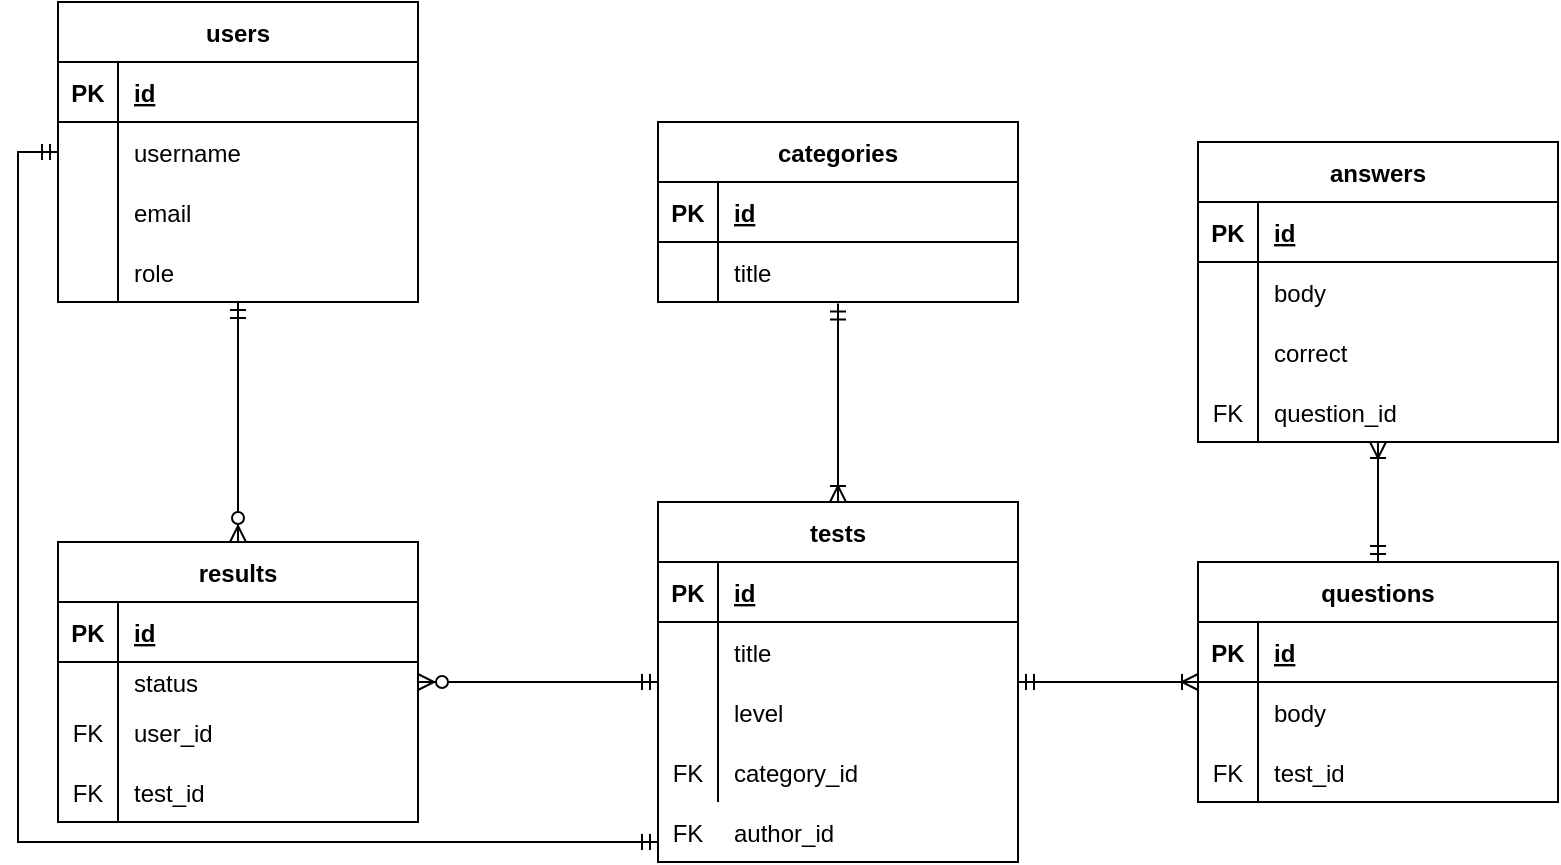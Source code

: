 <mxfile version="20.8.21" type="github"><diagram name="Страница 1" id="8LJyg075j8WQDxBAenj6"><mxGraphModel dx="1600" dy="912" grid="1" gridSize="10" guides="1" tooltips="1" connect="1" arrows="1" fold="1" page="1" pageScale="1" pageWidth="827" pageHeight="1169" math="0" shadow="0"><root><mxCell id="0"/><mxCell id="1" parent="0"/><mxCell id="KKAC5GHVnKBJlfWgo997-3" value="users" style="shape=table;startSize=30;container=1;collapsible=1;childLayout=tableLayout;fixedRows=1;rowLines=0;fontStyle=1;align=center;resizeLast=1;" vertex="1" parent="1"><mxGeometry x="30" y="10" width="180" height="150" as="geometry"/></mxCell><mxCell id="KKAC5GHVnKBJlfWgo997-4" value="" style="shape=tableRow;horizontal=0;startSize=0;swimlaneHead=0;swimlaneBody=0;fillColor=none;collapsible=0;dropTarget=0;points=[[0,0.5],[1,0.5]];portConstraint=eastwest;top=0;left=0;right=0;bottom=1;" vertex="1" parent="KKAC5GHVnKBJlfWgo997-3"><mxGeometry y="30" width="180" height="30" as="geometry"/></mxCell><mxCell id="KKAC5GHVnKBJlfWgo997-5" value="PK" style="shape=partialRectangle;connectable=0;fillColor=none;top=0;left=0;bottom=0;right=0;fontStyle=1;overflow=hidden;" vertex="1" parent="KKAC5GHVnKBJlfWgo997-4"><mxGeometry width="30" height="30" as="geometry"><mxRectangle width="30" height="30" as="alternateBounds"/></mxGeometry></mxCell><mxCell id="KKAC5GHVnKBJlfWgo997-6" value="id" style="shape=partialRectangle;connectable=0;fillColor=none;top=0;left=0;bottom=0;right=0;align=left;spacingLeft=6;fontStyle=5;overflow=hidden;" vertex="1" parent="KKAC5GHVnKBJlfWgo997-4"><mxGeometry x="30" width="150" height="30" as="geometry"><mxRectangle width="150" height="30" as="alternateBounds"/></mxGeometry></mxCell><mxCell id="KKAC5GHVnKBJlfWgo997-7" value="" style="shape=tableRow;horizontal=0;startSize=0;swimlaneHead=0;swimlaneBody=0;fillColor=none;collapsible=0;dropTarget=0;points=[[0,0.5],[1,0.5]];portConstraint=eastwest;top=0;left=0;right=0;bottom=0;" vertex="1" parent="KKAC5GHVnKBJlfWgo997-3"><mxGeometry y="60" width="180" height="30" as="geometry"/></mxCell><mxCell id="KKAC5GHVnKBJlfWgo997-8" value="" style="shape=partialRectangle;connectable=0;fillColor=none;top=0;left=0;bottom=0;right=0;editable=1;overflow=hidden;" vertex="1" parent="KKAC5GHVnKBJlfWgo997-7"><mxGeometry width="30" height="30" as="geometry"><mxRectangle width="30" height="30" as="alternateBounds"/></mxGeometry></mxCell><mxCell id="KKAC5GHVnKBJlfWgo997-9" value="username" style="shape=partialRectangle;connectable=0;fillColor=none;top=0;left=0;bottom=0;right=0;align=left;spacingLeft=6;overflow=hidden;" vertex="1" parent="KKAC5GHVnKBJlfWgo997-7"><mxGeometry x="30" width="150" height="30" as="geometry"><mxRectangle width="150" height="30" as="alternateBounds"/></mxGeometry></mxCell><mxCell id="KKAC5GHVnKBJlfWgo997-10" value="" style="shape=tableRow;horizontal=0;startSize=0;swimlaneHead=0;swimlaneBody=0;fillColor=none;collapsible=0;dropTarget=0;points=[[0,0.5],[1,0.5]];portConstraint=eastwest;top=0;left=0;right=0;bottom=0;" vertex="1" parent="KKAC5GHVnKBJlfWgo997-3"><mxGeometry y="90" width="180" height="30" as="geometry"/></mxCell><mxCell id="KKAC5GHVnKBJlfWgo997-11" value="" style="shape=partialRectangle;connectable=0;fillColor=none;top=0;left=0;bottom=0;right=0;editable=1;overflow=hidden;" vertex="1" parent="KKAC5GHVnKBJlfWgo997-10"><mxGeometry width="30" height="30" as="geometry"><mxRectangle width="30" height="30" as="alternateBounds"/></mxGeometry></mxCell><mxCell id="KKAC5GHVnKBJlfWgo997-12" value="email" style="shape=partialRectangle;connectable=0;fillColor=none;top=0;left=0;bottom=0;right=0;align=left;spacingLeft=6;overflow=hidden;" vertex="1" parent="KKAC5GHVnKBJlfWgo997-10"><mxGeometry x="30" width="150" height="30" as="geometry"><mxRectangle width="150" height="30" as="alternateBounds"/></mxGeometry></mxCell><mxCell id="KKAC5GHVnKBJlfWgo997-13" value="" style="shape=tableRow;horizontal=0;startSize=0;swimlaneHead=0;swimlaneBody=0;fillColor=none;collapsible=0;dropTarget=0;points=[[0,0.5],[1,0.5]];portConstraint=eastwest;top=0;left=0;right=0;bottom=0;" vertex="1" parent="KKAC5GHVnKBJlfWgo997-3"><mxGeometry y="120" width="180" height="30" as="geometry"/></mxCell><mxCell id="KKAC5GHVnKBJlfWgo997-14" value="" style="shape=partialRectangle;connectable=0;fillColor=none;top=0;left=0;bottom=0;right=0;editable=1;overflow=hidden;" vertex="1" parent="KKAC5GHVnKBJlfWgo997-13"><mxGeometry width="30" height="30" as="geometry"><mxRectangle width="30" height="30" as="alternateBounds"/></mxGeometry></mxCell><mxCell id="KKAC5GHVnKBJlfWgo997-15" value="role" style="shape=partialRectangle;connectable=0;fillColor=none;top=0;left=0;bottom=0;right=0;align=left;spacingLeft=6;overflow=hidden;" vertex="1" parent="KKAC5GHVnKBJlfWgo997-13"><mxGeometry x="30" width="150" height="30" as="geometry"><mxRectangle width="150" height="30" as="alternateBounds"/></mxGeometry></mxCell><mxCell id="KKAC5GHVnKBJlfWgo997-37" value="results" style="shape=table;startSize=30;container=1;collapsible=1;childLayout=tableLayout;fixedRows=1;rowLines=0;fontStyle=1;align=center;resizeLast=1;" vertex="1" parent="1"><mxGeometry x="30" y="280" width="180" height="140" as="geometry"/></mxCell><mxCell id="KKAC5GHVnKBJlfWgo997-38" value="" style="shape=tableRow;horizontal=0;startSize=0;swimlaneHead=0;swimlaneBody=0;fillColor=none;collapsible=0;dropTarget=0;points=[[0,0.5],[1,0.5]];portConstraint=eastwest;top=0;left=0;right=0;bottom=1;" vertex="1" parent="KKAC5GHVnKBJlfWgo997-37"><mxGeometry y="30" width="180" height="30" as="geometry"/></mxCell><mxCell id="KKAC5GHVnKBJlfWgo997-39" value="PK" style="shape=partialRectangle;connectable=0;fillColor=none;top=0;left=0;bottom=0;right=0;fontStyle=1;overflow=hidden;" vertex="1" parent="KKAC5GHVnKBJlfWgo997-38"><mxGeometry width="30" height="30" as="geometry"><mxRectangle width="30" height="30" as="alternateBounds"/></mxGeometry></mxCell><mxCell id="KKAC5GHVnKBJlfWgo997-40" value="id" style="shape=partialRectangle;connectable=0;fillColor=none;top=0;left=0;bottom=0;right=0;align=left;spacingLeft=6;fontStyle=5;overflow=hidden;" vertex="1" parent="KKAC5GHVnKBJlfWgo997-38"><mxGeometry x="30" width="150" height="30" as="geometry"><mxRectangle width="150" height="30" as="alternateBounds"/></mxGeometry></mxCell><mxCell id="KKAC5GHVnKBJlfWgo997-47" value="" style="shape=tableRow;horizontal=0;startSize=0;swimlaneHead=0;swimlaneBody=0;fillColor=none;collapsible=0;dropTarget=0;points=[[0,0.5],[1,0.5]];portConstraint=eastwest;top=0;left=0;right=0;bottom=0;" vertex="1" parent="KKAC5GHVnKBJlfWgo997-37"><mxGeometry y="60" width="180" height="20" as="geometry"/></mxCell><mxCell id="KKAC5GHVnKBJlfWgo997-48" value="" style="shape=partialRectangle;connectable=0;fillColor=none;top=0;left=0;bottom=0;right=0;editable=1;overflow=hidden;" vertex="1" parent="KKAC5GHVnKBJlfWgo997-47"><mxGeometry width="30" height="20" as="geometry"><mxRectangle width="30" height="20" as="alternateBounds"/></mxGeometry></mxCell><mxCell id="KKAC5GHVnKBJlfWgo997-49" value="status" style="shape=partialRectangle;connectable=0;fillColor=none;top=0;left=0;bottom=0;right=0;align=left;spacingLeft=6;overflow=hidden;" vertex="1" parent="KKAC5GHVnKBJlfWgo997-47"><mxGeometry x="30" width="150" height="20" as="geometry"><mxRectangle width="150" height="20" as="alternateBounds"/></mxGeometry></mxCell><mxCell id="KKAC5GHVnKBJlfWgo997-44" value="" style="shape=tableRow;horizontal=0;startSize=0;swimlaneHead=0;swimlaneBody=0;fillColor=none;collapsible=0;dropTarget=0;points=[[0,0.5],[1,0.5]];portConstraint=eastwest;top=0;left=0;right=0;bottom=0;" vertex="1" parent="KKAC5GHVnKBJlfWgo997-37"><mxGeometry y="80" width="180" height="30" as="geometry"/></mxCell><mxCell id="KKAC5GHVnKBJlfWgo997-45" value="FK" style="shape=partialRectangle;connectable=0;fillColor=none;top=0;left=0;bottom=0;right=0;editable=1;overflow=hidden;" vertex="1" parent="KKAC5GHVnKBJlfWgo997-44"><mxGeometry width="30" height="30" as="geometry"><mxRectangle width="30" height="30" as="alternateBounds"/></mxGeometry></mxCell><mxCell id="KKAC5GHVnKBJlfWgo997-46" value="user_id" style="shape=partialRectangle;connectable=0;fillColor=none;top=0;left=0;bottom=0;right=0;align=left;spacingLeft=6;overflow=hidden;" vertex="1" parent="KKAC5GHVnKBJlfWgo997-44"><mxGeometry x="30" width="150" height="30" as="geometry"><mxRectangle width="150" height="30" as="alternateBounds"/></mxGeometry></mxCell><mxCell id="KKAC5GHVnKBJlfWgo997-41" value="" style="shape=tableRow;horizontal=0;startSize=0;swimlaneHead=0;swimlaneBody=0;fillColor=none;collapsible=0;dropTarget=0;points=[[0,0.5],[1,0.5]];portConstraint=eastwest;top=0;left=0;right=0;bottom=0;" vertex="1" parent="KKAC5GHVnKBJlfWgo997-37"><mxGeometry y="110" width="180" height="30" as="geometry"/></mxCell><mxCell id="KKAC5GHVnKBJlfWgo997-42" value="FK" style="shape=partialRectangle;connectable=0;fillColor=none;top=0;left=0;bottom=0;right=0;editable=1;overflow=hidden;" vertex="1" parent="KKAC5GHVnKBJlfWgo997-41"><mxGeometry width="30" height="30" as="geometry"><mxRectangle width="30" height="30" as="alternateBounds"/></mxGeometry></mxCell><mxCell id="KKAC5GHVnKBJlfWgo997-43" value="test_id" style="shape=partialRectangle;connectable=0;fillColor=none;top=0;left=0;bottom=0;right=0;align=left;spacingLeft=6;overflow=hidden;" vertex="1" parent="KKAC5GHVnKBJlfWgo997-41"><mxGeometry x="30" width="150" height="30" as="geometry"><mxRectangle width="150" height="30" as="alternateBounds"/></mxGeometry></mxCell><mxCell id="KKAC5GHVnKBJlfWgo997-50" value="categories" style="shape=table;startSize=30;container=1;collapsible=1;childLayout=tableLayout;fixedRows=1;rowLines=0;fontStyle=1;align=center;resizeLast=1;" vertex="1" parent="1"><mxGeometry x="330" y="70" width="180" height="90" as="geometry"/></mxCell><mxCell id="KKAC5GHVnKBJlfWgo997-51" value="" style="shape=tableRow;horizontal=0;startSize=0;swimlaneHead=0;swimlaneBody=0;fillColor=none;collapsible=0;dropTarget=0;points=[[0,0.5],[1,0.5]];portConstraint=eastwest;top=0;left=0;right=0;bottom=1;" vertex="1" parent="KKAC5GHVnKBJlfWgo997-50"><mxGeometry y="30" width="180" height="30" as="geometry"/></mxCell><mxCell id="KKAC5GHVnKBJlfWgo997-52" value="PK" style="shape=partialRectangle;connectable=0;fillColor=none;top=0;left=0;bottom=0;right=0;fontStyle=1;overflow=hidden;" vertex="1" parent="KKAC5GHVnKBJlfWgo997-51"><mxGeometry width="30" height="30" as="geometry"><mxRectangle width="30" height="30" as="alternateBounds"/></mxGeometry></mxCell><mxCell id="KKAC5GHVnKBJlfWgo997-53" value="id" style="shape=partialRectangle;connectable=0;fillColor=none;top=0;left=0;bottom=0;right=0;align=left;spacingLeft=6;fontStyle=5;overflow=hidden;" vertex="1" parent="KKAC5GHVnKBJlfWgo997-51"><mxGeometry x="30" width="150" height="30" as="geometry"><mxRectangle width="150" height="30" as="alternateBounds"/></mxGeometry></mxCell><mxCell id="KKAC5GHVnKBJlfWgo997-54" value="" style="shape=tableRow;horizontal=0;startSize=0;swimlaneHead=0;swimlaneBody=0;fillColor=none;collapsible=0;dropTarget=0;points=[[0,0.5],[1,0.5]];portConstraint=eastwest;top=0;left=0;right=0;bottom=0;" vertex="1" parent="KKAC5GHVnKBJlfWgo997-50"><mxGeometry y="60" width="180" height="30" as="geometry"/></mxCell><mxCell id="KKAC5GHVnKBJlfWgo997-55" value="" style="shape=partialRectangle;connectable=0;fillColor=none;top=0;left=0;bottom=0;right=0;editable=1;overflow=hidden;" vertex="1" parent="KKAC5GHVnKBJlfWgo997-54"><mxGeometry width="30" height="30" as="geometry"><mxRectangle width="30" height="30" as="alternateBounds"/></mxGeometry></mxCell><mxCell id="KKAC5GHVnKBJlfWgo997-56" value="title" style="shape=partialRectangle;connectable=0;fillColor=none;top=0;left=0;bottom=0;right=0;align=left;spacingLeft=6;overflow=hidden;" vertex="1" parent="KKAC5GHVnKBJlfWgo997-54"><mxGeometry x="30" width="150" height="30" as="geometry"><mxRectangle width="150" height="30" as="alternateBounds"/></mxGeometry></mxCell><mxCell id="KKAC5GHVnKBJlfWgo997-64" value="tests" style="shape=table;startSize=30;container=1;collapsible=1;childLayout=tableLayout;fixedRows=1;rowLines=0;fontStyle=1;align=center;resizeLast=1;" vertex="1" parent="1"><mxGeometry x="330" y="260" width="180" height="180" as="geometry"/></mxCell><mxCell id="KKAC5GHVnKBJlfWgo997-65" value="" style="shape=tableRow;horizontal=0;startSize=0;swimlaneHead=0;swimlaneBody=0;fillColor=none;collapsible=0;dropTarget=0;points=[[0,0.5],[1,0.5]];portConstraint=eastwest;top=0;left=0;right=0;bottom=1;" vertex="1" parent="KKAC5GHVnKBJlfWgo997-64"><mxGeometry y="30" width="180" height="30" as="geometry"/></mxCell><mxCell id="KKAC5GHVnKBJlfWgo997-66" value="PK" style="shape=partialRectangle;connectable=0;fillColor=none;top=0;left=0;bottom=0;right=0;fontStyle=1;overflow=hidden;" vertex="1" parent="KKAC5GHVnKBJlfWgo997-65"><mxGeometry width="30" height="30" as="geometry"><mxRectangle width="30" height="30" as="alternateBounds"/></mxGeometry></mxCell><mxCell id="KKAC5GHVnKBJlfWgo997-67" value="id" style="shape=partialRectangle;connectable=0;fillColor=none;top=0;left=0;bottom=0;right=0;align=left;spacingLeft=6;fontStyle=5;overflow=hidden;strokeColor=#000000;" vertex="1" parent="KKAC5GHVnKBJlfWgo997-65"><mxGeometry x="30" width="150" height="30" as="geometry"><mxRectangle width="150" height="30" as="alternateBounds"/></mxGeometry></mxCell><mxCell id="KKAC5GHVnKBJlfWgo997-68" value="" style="shape=tableRow;horizontal=0;startSize=0;swimlaneHead=0;swimlaneBody=0;fillColor=none;collapsible=0;dropTarget=0;points=[[0,0.5],[1,0.5]];portConstraint=eastwest;top=0;left=0;right=0;bottom=0;" vertex="1" parent="KKAC5GHVnKBJlfWgo997-64"><mxGeometry y="60" width="180" height="30" as="geometry"/></mxCell><mxCell id="KKAC5GHVnKBJlfWgo997-69" value="" style="shape=partialRectangle;connectable=0;fillColor=none;top=0;left=0;bottom=0;right=0;editable=1;overflow=hidden;" vertex="1" parent="KKAC5GHVnKBJlfWgo997-68"><mxGeometry width="30" height="30" as="geometry"><mxRectangle width="30" height="30" as="alternateBounds"/></mxGeometry></mxCell><mxCell id="KKAC5GHVnKBJlfWgo997-70" value="title" style="shape=partialRectangle;connectable=0;fillColor=none;top=0;left=0;bottom=0;right=0;align=left;spacingLeft=6;overflow=hidden;" vertex="1" parent="KKAC5GHVnKBJlfWgo997-68"><mxGeometry x="30" width="150" height="30" as="geometry"><mxRectangle width="150" height="30" as="alternateBounds"/></mxGeometry></mxCell><mxCell id="KKAC5GHVnKBJlfWgo997-71" value="" style="shape=tableRow;horizontal=0;startSize=0;swimlaneHead=0;swimlaneBody=0;fillColor=none;collapsible=0;dropTarget=0;points=[[0,0.5],[1,0.5]];portConstraint=eastwest;top=0;left=0;right=0;bottom=0;" vertex="1" parent="KKAC5GHVnKBJlfWgo997-64"><mxGeometry y="90" width="180" height="30" as="geometry"/></mxCell><mxCell id="KKAC5GHVnKBJlfWgo997-72" value="" style="shape=partialRectangle;connectable=0;fillColor=none;top=0;left=0;bottom=0;right=0;editable=1;overflow=hidden;" vertex="1" parent="KKAC5GHVnKBJlfWgo997-71"><mxGeometry width="30" height="30" as="geometry"><mxRectangle width="30" height="30" as="alternateBounds"/></mxGeometry></mxCell><mxCell id="KKAC5GHVnKBJlfWgo997-73" value="level" style="shape=partialRectangle;connectable=0;fillColor=none;top=0;left=0;bottom=0;right=0;align=left;spacingLeft=6;overflow=hidden;" vertex="1" parent="KKAC5GHVnKBJlfWgo997-71"><mxGeometry x="30" width="150" height="30" as="geometry"><mxRectangle width="150" height="30" as="alternateBounds"/></mxGeometry></mxCell><mxCell id="KKAC5GHVnKBJlfWgo997-74" value="" style="shape=tableRow;horizontal=0;startSize=0;swimlaneHead=0;swimlaneBody=0;fillColor=none;collapsible=0;dropTarget=0;points=[[0,0.5],[1,0.5]];portConstraint=eastwest;top=0;left=0;right=0;bottom=0;" vertex="1" parent="KKAC5GHVnKBJlfWgo997-64"><mxGeometry y="120" width="180" height="30" as="geometry"/></mxCell><mxCell id="KKAC5GHVnKBJlfWgo997-75" value="FK" style="shape=partialRectangle;connectable=0;fillColor=none;top=0;left=0;bottom=0;right=0;editable=1;overflow=hidden;" vertex="1" parent="KKAC5GHVnKBJlfWgo997-74"><mxGeometry width="30" height="30" as="geometry"><mxRectangle width="30" height="30" as="alternateBounds"/></mxGeometry></mxCell><mxCell id="KKAC5GHVnKBJlfWgo997-76" value="category_id" style="shape=partialRectangle;connectable=0;fillColor=none;top=0;left=0;bottom=0;right=0;align=left;spacingLeft=6;overflow=hidden;" vertex="1" parent="KKAC5GHVnKBJlfWgo997-74"><mxGeometry x="30" width="150" height="30" as="geometry"><mxRectangle width="150" height="30" as="alternateBounds"/></mxGeometry></mxCell><mxCell id="KKAC5GHVnKBJlfWgo997-92" value="author_id" style="shape=partialRectangle;connectable=0;fillColor=none;top=0;left=0;bottom=0;right=0;align=left;spacingLeft=6;overflow=hidden;strokeColor=default;" vertex="1" parent="1"><mxGeometry x="360" y="410" width="150" height="30" as="geometry"><mxRectangle width="150" height="30" as="alternateBounds"/></mxGeometry></mxCell><mxCell id="KKAC5GHVnKBJlfWgo997-91" value="FK" style="shape=partialRectangle;connectable=0;fillColor=none;top=0;left=0;bottom=0;right=0;editable=1;overflow=hidden;" vertex="1" parent="1"><mxGeometry x="330" y="410" width="30" height="30" as="geometry"><mxRectangle width="30" height="30" as="alternateBounds"/></mxGeometry></mxCell><mxCell id="KKAC5GHVnKBJlfWgo997-96" value="questions" style="shape=table;startSize=30;container=1;collapsible=1;childLayout=tableLayout;fixedRows=1;rowLines=0;fontStyle=1;align=center;resizeLast=1;strokeColor=#000000;" vertex="1" parent="1"><mxGeometry x="600" y="290" width="180" height="120" as="geometry"/></mxCell><mxCell id="KKAC5GHVnKBJlfWgo997-97" value="" style="shape=tableRow;horizontal=0;startSize=0;swimlaneHead=0;swimlaneBody=0;fillColor=none;collapsible=0;dropTarget=0;points=[[0,0.5],[1,0.5]];portConstraint=eastwest;top=0;left=0;right=0;bottom=1;strokeColor=#000000;" vertex="1" parent="KKAC5GHVnKBJlfWgo997-96"><mxGeometry y="30" width="180" height="30" as="geometry"/></mxCell><mxCell id="KKAC5GHVnKBJlfWgo997-98" value="PK" style="shape=partialRectangle;connectable=0;fillColor=none;top=0;left=0;bottom=0;right=0;fontStyle=1;overflow=hidden;strokeColor=#000000;" vertex="1" parent="KKAC5GHVnKBJlfWgo997-97"><mxGeometry width="30" height="30" as="geometry"><mxRectangle width="30" height="30" as="alternateBounds"/></mxGeometry></mxCell><mxCell id="KKAC5GHVnKBJlfWgo997-99" value="id" style="shape=partialRectangle;connectable=0;fillColor=none;top=0;left=0;bottom=0;right=0;align=left;spacingLeft=6;fontStyle=5;overflow=hidden;strokeColor=#000000;" vertex="1" parent="KKAC5GHVnKBJlfWgo997-97"><mxGeometry x="30" width="150" height="30" as="geometry"><mxRectangle width="150" height="30" as="alternateBounds"/></mxGeometry></mxCell><mxCell id="KKAC5GHVnKBJlfWgo997-100" value="" style="shape=tableRow;horizontal=0;startSize=0;swimlaneHead=0;swimlaneBody=0;fillColor=none;collapsible=0;dropTarget=0;points=[[0,0.5],[1,0.5]];portConstraint=eastwest;top=0;left=0;right=0;bottom=0;strokeColor=#000000;" vertex="1" parent="KKAC5GHVnKBJlfWgo997-96"><mxGeometry y="60" width="180" height="30" as="geometry"/></mxCell><mxCell id="KKAC5GHVnKBJlfWgo997-101" value="" style="shape=partialRectangle;connectable=0;fillColor=none;top=0;left=0;bottom=0;right=0;editable=1;overflow=hidden;strokeColor=#000000;" vertex="1" parent="KKAC5GHVnKBJlfWgo997-100"><mxGeometry width="30" height="30" as="geometry"><mxRectangle width="30" height="30" as="alternateBounds"/></mxGeometry></mxCell><mxCell id="KKAC5GHVnKBJlfWgo997-102" value="body" style="shape=partialRectangle;connectable=0;fillColor=none;top=0;left=0;bottom=0;right=0;align=left;spacingLeft=6;overflow=hidden;strokeColor=#000000;" vertex="1" parent="KKAC5GHVnKBJlfWgo997-100"><mxGeometry x="30" width="150" height="30" as="geometry"><mxRectangle width="150" height="30" as="alternateBounds"/></mxGeometry></mxCell><mxCell id="KKAC5GHVnKBJlfWgo997-103" value="" style="shape=tableRow;horizontal=0;startSize=0;swimlaneHead=0;swimlaneBody=0;fillColor=none;collapsible=0;dropTarget=0;points=[[0,0.5],[1,0.5]];portConstraint=eastwest;top=0;left=0;right=0;bottom=0;strokeColor=#000000;" vertex="1" parent="KKAC5GHVnKBJlfWgo997-96"><mxGeometry y="90" width="180" height="30" as="geometry"/></mxCell><mxCell id="KKAC5GHVnKBJlfWgo997-104" value="FK" style="shape=partialRectangle;connectable=0;fillColor=none;top=0;left=0;bottom=0;right=0;editable=1;overflow=hidden;strokeColor=#000000;" vertex="1" parent="KKAC5GHVnKBJlfWgo997-103"><mxGeometry width="30" height="30" as="geometry"><mxRectangle width="30" height="30" as="alternateBounds"/></mxGeometry></mxCell><mxCell id="KKAC5GHVnKBJlfWgo997-105" value="test_id" style="shape=partialRectangle;connectable=0;fillColor=none;top=0;left=0;bottom=0;right=0;align=left;spacingLeft=6;overflow=hidden;strokeColor=#000000;" vertex="1" parent="KKAC5GHVnKBJlfWgo997-103"><mxGeometry x="30" width="150" height="30" as="geometry"><mxRectangle width="150" height="30" as="alternateBounds"/></mxGeometry></mxCell><mxCell id="KKAC5GHVnKBJlfWgo997-109" value="answers" style="shape=table;startSize=30;container=1;collapsible=1;childLayout=tableLayout;fixedRows=1;rowLines=0;fontStyle=1;align=center;resizeLast=1;strokeColor=#000000;" vertex="1" parent="1"><mxGeometry x="600" y="80" width="180" height="150" as="geometry"/></mxCell><mxCell id="KKAC5GHVnKBJlfWgo997-110" value="" style="shape=tableRow;horizontal=0;startSize=0;swimlaneHead=0;swimlaneBody=0;fillColor=none;collapsible=0;dropTarget=0;points=[[0,0.5],[1,0.5]];portConstraint=eastwest;top=0;left=0;right=0;bottom=1;strokeColor=#000000;" vertex="1" parent="KKAC5GHVnKBJlfWgo997-109"><mxGeometry y="30" width="180" height="30" as="geometry"/></mxCell><mxCell id="KKAC5GHVnKBJlfWgo997-111" value="PK" style="shape=partialRectangle;connectable=0;fillColor=none;top=0;left=0;bottom=0;right=0;fontStyle=1;overflow=hidden;strokeColor=#000000;" vertex="1" parent="KKAC5GHVnKBJlfWgo997-110"><mxGeometry width="30" height="30" as="geometry"><mxRectangle width="30" height="30" as="alternateBounds"/></mxGeometry></mxCell><mxCell id="KKAC5GHVnKBJlfWgo997-112" value="id" style="shape=partialRectangle;connectable=0;fillColor=none;top=0;left=0;bottom=0;right=0;align=left;spacingLeft=6;fontStyle=5;overflow=hidden;strokeColor=#000000;" vertex="1" parent="KKAC5GHVnKBJlfWgo997-110"><mxGeometry x="30" width="150" height="30" as="geometry"><mxRectangle width="150" height="30" as="alternateBounds"/></mxGeometry></mxCell><mxCell id="KKAC5GHVnKBJlfWgo997-113" value="" style="shape=tableRow;horizontal=0;startSize=0;swimlaneHead=0;swimlaneBody=0;fillColor=none;collapsible=0;dropTarget=0;points=[[0,0.5],[1,0.5]];portConstraint=eastwest;top=0;left=0;right=0;bottom=0;strokeColor=#000000;" vertex="1" parent="KKAC5GHVnKBJlfWgo997-109"><mxGeometry y="60" width="180" height="30" as="geometry"/></mxCell><mxCell id="KKAC5GHVnKBJlfWgo997-114" value="" style="shape=partialRectangle;connectable=0;fillColor=none;top=0;left=0;bottom=0;right=0;editable=1;overflow=hidden;strokeColor=#000000;" vertex="1" parent="KKAC5GHVnKBJlfWgo997-113"><mxGeometry width="30" height="30" as="geometry"><mxRectangle width="30" height="30" as="alternateBounds"/></mxGeometry></mxCell><mxCell id="KKAC5GHVnKBJlfWgo997-115" value="body" style="shape=partialRectangle;connectable=0;fillColor=none;top=0;left=0;bottom=0;right=0;align=left;spacingLeft=6;overflow=hidden;strokeColor=#000000;" vertex="1" parent="KKAC5GHVnKBJlfWgo997-113"><mxGeometry x="30" width="150" height="30" as="geometry"><mxRectangle width="150" height="30" as="alternateBounds"/></mxGeometry></mxCell><mxCell id="KKAC5GHVnKBJlfWgo997-116" value="" style="shape=tableRow;horizontal=0;startSize=0;swimlaneHead=0;swimlaneBody=0;fillColor=none;collapsible=0;dropTarget=0;points=[[0,0.5],[1,0.5]];portConstraint=eastwest;top=0;left=0;right=0;bottom=0;strokeColor=#000000;" vertex="1" parent="KKAC5GHVnKBJlfWgo997-109"><mxGeometry y="90" width="180" height="30" as="geometry"/></mxCell><mxCell id="KKAC5GHVnKBJlfWgo997-117" value="" style="shape=partialRectangle;connectable=0;fillColor=none;top=0;left=0;bottom=0;right=0;editable=1;overflow=hidden;strokeColor=#000000;" vertex="1" parent="KKAC5GHVnKBJlfWgo997-116"><mxGeometry width="30" height="30" as="geometry"><mxRectangle width="30" height="30" as="alternateBounds"/></mxGeometry></mxCell><mxCell id="KKAC5GHVnKBJlfWgo997-118" value="correct" style="shape=partialRectangle;connectable=0;fillColor=none;top=0;left=0;bottom=0;right=0;align=left;spacingLeft=6;overflow=hidden;strokeColor=#000000;" vertex="1" parent="KKAC5GHVnKBJlfWgo997-116"><mxGeometry x="30" width="150" height="30" as="geometry"><mxRectangle width="150" height="30" as="alternateBounds"/></mxGeometry></mxCell><mxCell id="KKAC5GHVnKBJlfWgo997-119" value="" style="shape=tableRow;horizontal=0;startSize=0;swimlaneHead=0;swimlaneBody=0;fillColor=none;collapsible=0;dropTarget=0;points=[[0,0.5],[1,0.5]];portConstraint=eastwest;top=0;left=0;right=0;bottom=0;strokeColor=#000000;" vertex="1" parent="KKAC5GHVnKBJlfWgo997-109"><mxGeometry y="120" width="180" height="30" as="geometry"/></mxCell><mxCell id="KKAC5GHVnKBJlfWgo997-120" value="FK" style="shape=partialRectangle;connectable=0;fillColor=none;top=0;left=0;bottom=0;right=0;editable=1;overflow=hidden;strokeColor=#000000;" vertex="1" parent="KKAC5GHVnKBJlfWgo997-119"><mxGeometry width="30" height="30" as="geometry"><mxRectangle width="30" height="30" as="alternateBounds"/></mxGeometry></mxCell><mxCell id="KKAC5GHVnKBJlfWgo997-121" value="question_id" style="shape=partialRectangle;connectable=0;fillColor=none;top=0;left=0;bottom=0;right=0;align=left;spacingLeft=6;overflow=hidden;strokeColor=#000000;" vertex="1" parent="KKAC5GHVnKBJlfWgo997-119"><mxGeometry x="30" width="150" height="30" as="geometry"><mxRectangle width="150" height="30" as="alternateBounds"/></mxGeometry></mxCell><mxCell id="KKAC5GHVnKBJlfWgo997-123" value="" style="fontSize=12;html=1;endArrow=ERoneToMany;startArrow=ERmandOne;rounded=0;edgeStyle=orthogonalEdgeStyle;entryX=0.5;entryY=0;entryDx=0;entryDy=0;exitX=0.5;exitY=1.024;exitDx=0;exitDy=0;exitPerimeter=0;" edge="1" parent="1" source="KKAC5GHVnKBJlfWgo997-54" target="KKAC5GHVnKBJlfWgo997-64"><mxGeometry width="100" height="100" relative="1" as="geometry"><mxPoint x="420" y="170" as="sourcePoint"/><mxPoint x="566" y="240" as="targetPoint"/></mxGeometry></mxCell><mxCell id="KKAC5GHVnKBJlfWgo997-127" value="" style="edgeStyle=orthogonalEdgeStyle;fontSize=12;html=1;endArrow=ERmandOne;startArrow=ERmandOne;rounded=0;entryX=0;entryY=0.5;entryDx=0;entryDy=0;" edge="1" parent="1" target="KKAC5GHVnKBJlfWgo997-7"><mxGeometry width="100" height="100" relative="1" as="geometry"><mxPoint x="330" y="430" as="sourcePoint"/><mxPoint x="-1.776e-15" y="80" as="targetPoint"/><Array as="points"><mxPoint x="10.0" y="430"/><mxPoint x="10.0" y="85"/></Array></mxGeometry></mxCell><mxCell id="KKAC5GHVnKBJlfWgo997-128" value="" style="edgeStyle=entityRelationEdgeStyle;fontSize=12;html=1;endArrow=ERoneToMany;startArrow=ERmandOne;rounded=0;" edge="1" parent="1" source="KKAC5GHVnKBJlfWgo997-64" target="KKAC5GHVnKBJlfWgo997-96"><mxGeometry width="100" height="100" relative="1" as="geometry"><mxPoint x="490" y="610" as="sourcePoint"/><mxPoint x="590" y="510" as="targetPoint"/></mxGeometry></mxCell><mxCell id="KKAC5GHVnKBJlfWgo997-129" value="" style="fontSize=12;html=1;endArrow=ERoneToMany;startArrow=ERmandOne;rounded=0;" edge="1" parent="1"><mxGeometry width="100" height="100" relative="1" as="geometry"><mxPoint x="690" y="290" as="sourcePoint"/><mxPoint x="690" y="230" as="targetPoint"/></mxGeometry></mxCell><mxCell id="KKAC5GHVnKBJlfWgo997-130" value="" style="fontSize=12;html=1;endArrow=ERzeroToMany;startArrow=ERmandOne;rounded=0;entryX=0.5;entryY=0;entryDx=0;entryDy=0;" edge="1" parent="1" target="KKAC5GHVnKBJlfWgo997-37"><mxGeometry width="100" height="100" relative="1" as="geometry"><mxPoint x="120" y="160" as="sourcePoint"/><mxPoint x="190" y="510" as="targetPoint"/></mxGeometry></mxCell><mxCell id="KKAC5GHVnKBJlfWgo997-131" value="" style="fontSize=12;html=1;endArrow=ERzeroToMany;startArrow=ERmandOne;rounded=0;" edge="1" parent="1" source="KKAC5GHVnKBJlfWgo997-64" target="KKAC5GHVnKBJlfWgo997-37"><mxGeometry width="100" height="100" relative="1" as="geometry"><mxPoint x="270" y="190" as="sourcePoint"/><mxPoint x="270" y="310" as="targetPoint"/></mxGeometry></mxCell></root></mxGraphModel></diagram></mxfile>